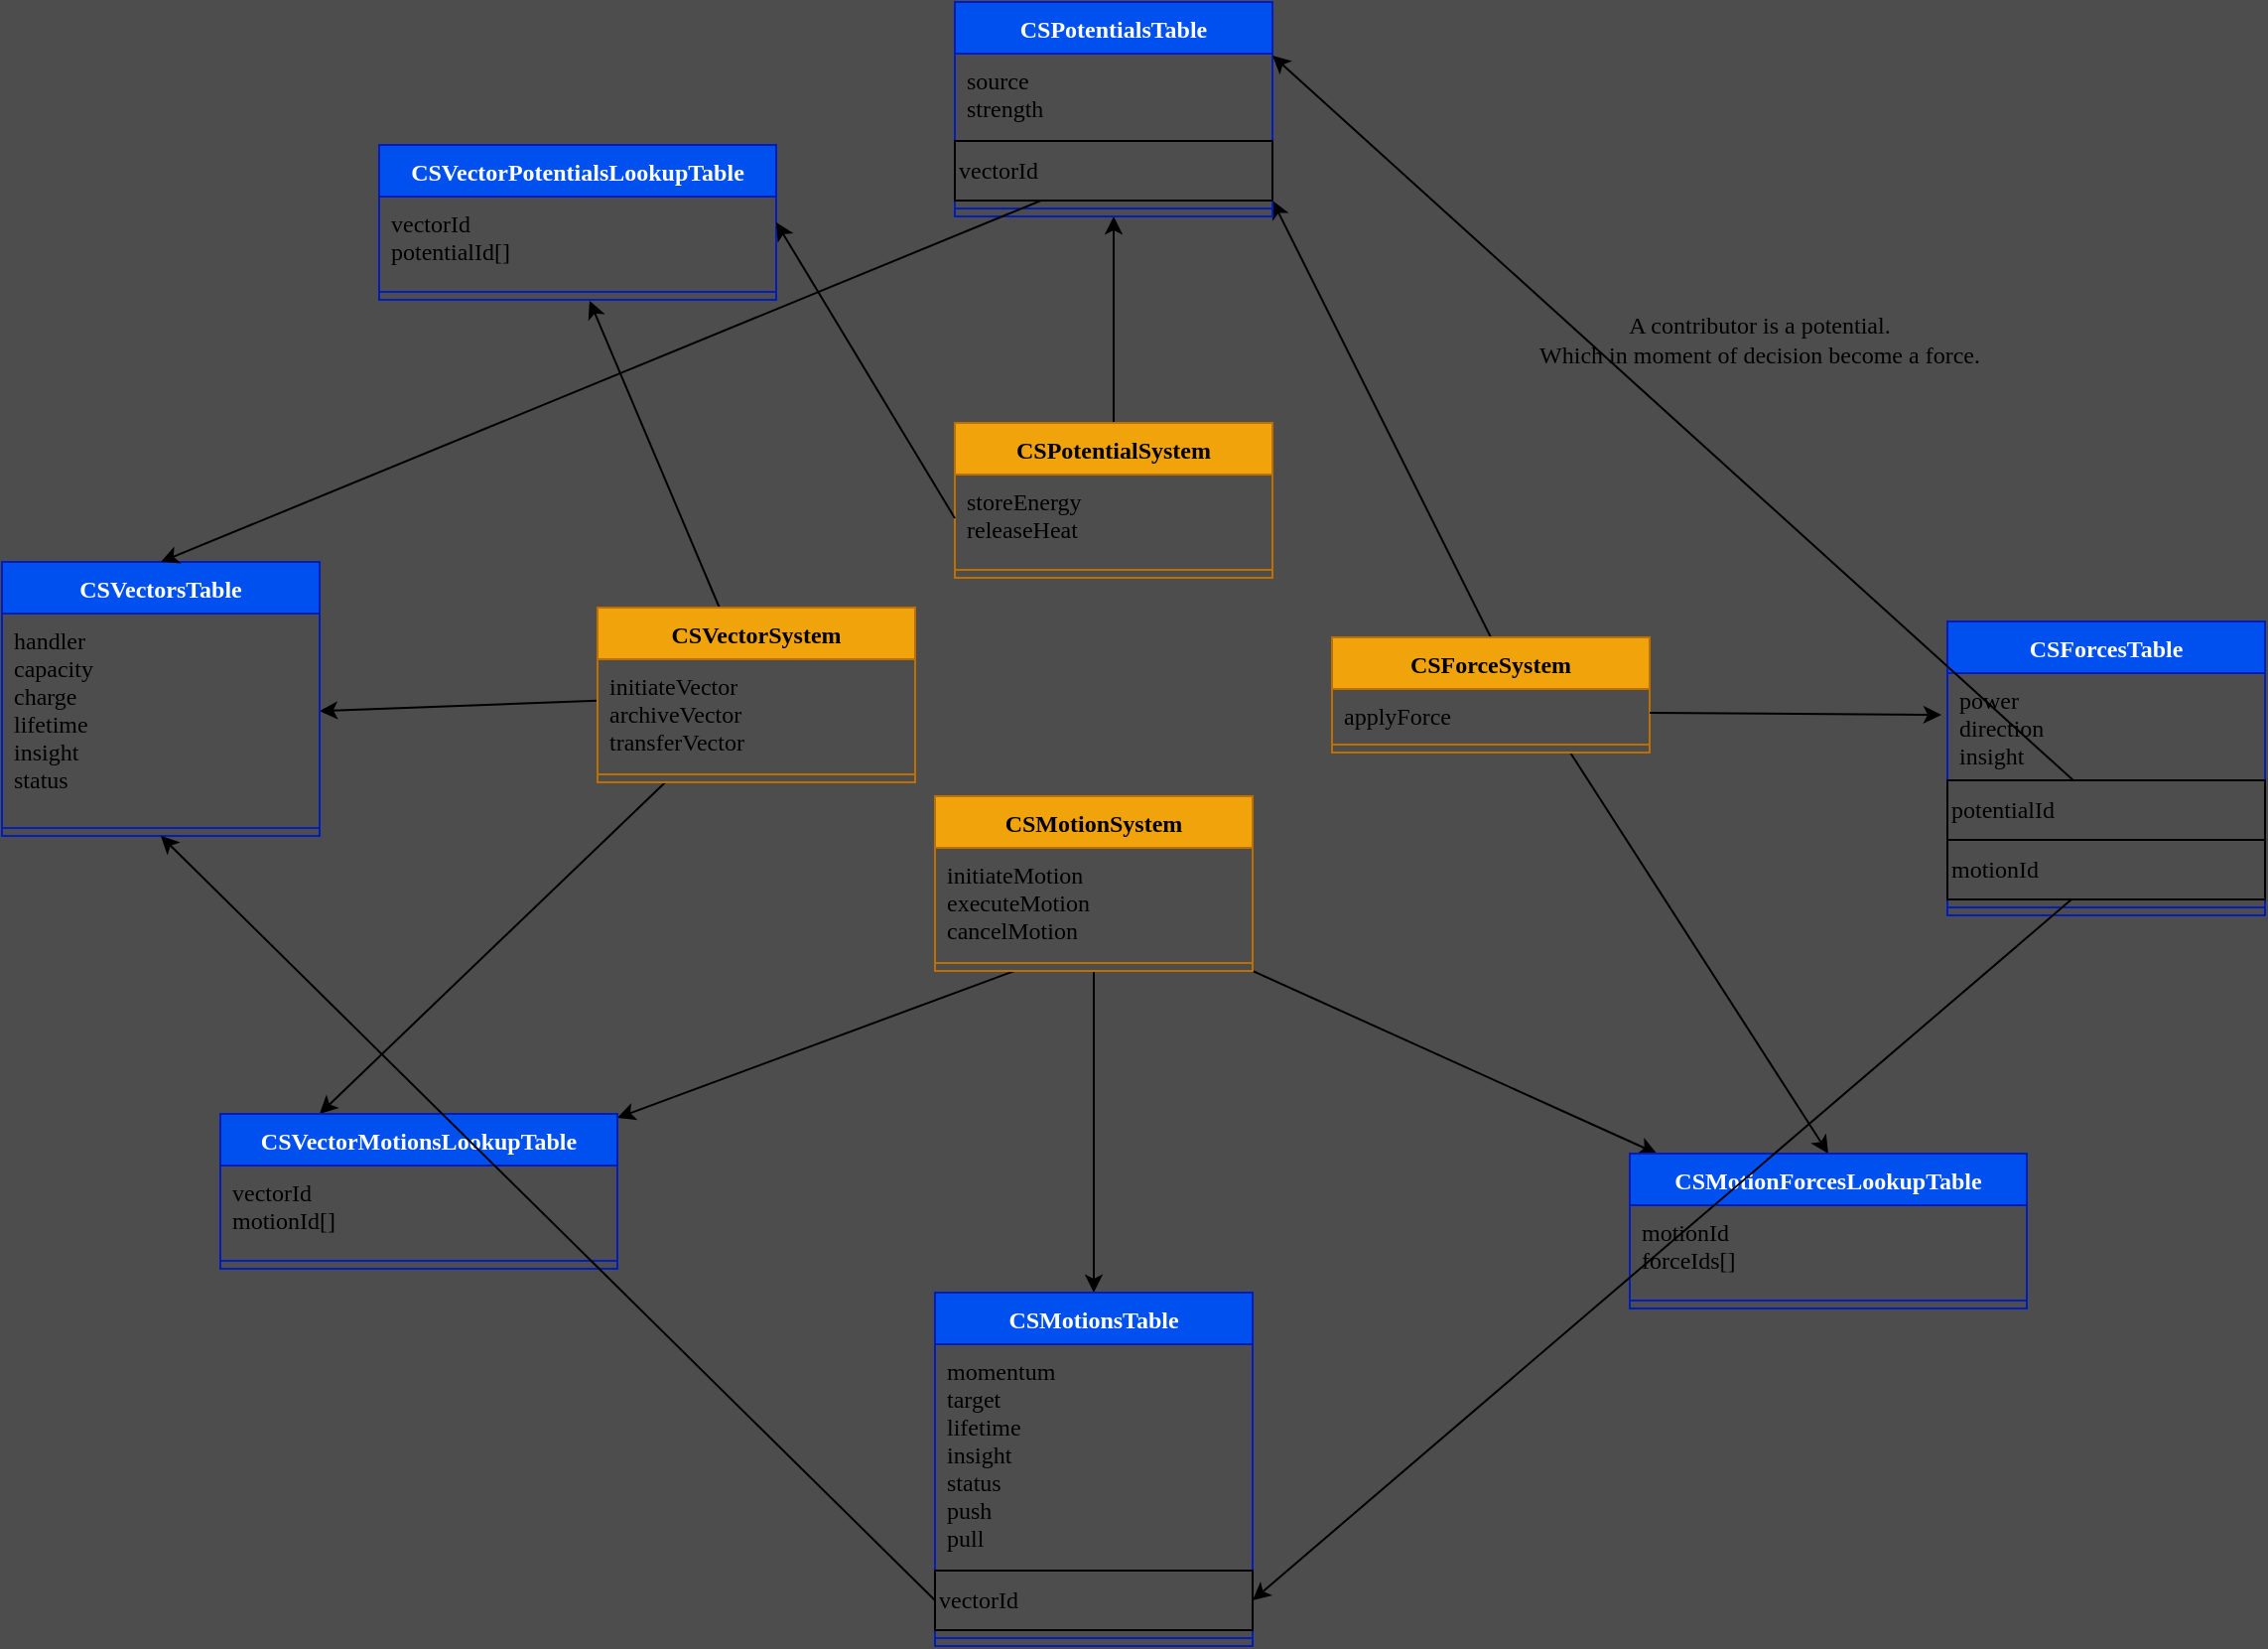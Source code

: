 <mxfile>
    <diagram id="0HtNJjVmLe_OUKEcq4sZ" name="Page-1">
        <mxGraphModel dx="1421" dy="1567" grid="1" gridSize="10" guides="1" tooltips="1" connect="1" arrows="1" fold="1" page="1" pageScale="1" pageWidth="850" pageHeight="1100" background="#4D4D4D" math="0" shadow="0">
            <root>
                <mxCell id="0"/>
                <mxCell id="1" parent="0"/>
                <mxCell id="31" style="edgeStyle=none;html=1;fontFamily=Lucida Console;" parent="1" source="18" target="23" edge="1">
                    <mxGeometry relative="1" as="geometry"/>
                </mxCell>
                <mxCell id="37" style="edgeStyle=none;html=1;entryX=0.25;entryY=0;entryDx=0;entryDy=0;fontFamily=Lucida Console;" parent="1" source="18" target="33" edge="1">
                    <mxGeometry relative="1" as="geometry"/>
                </mxCell>
                <mxCell id="63" style="edgeStyle=none;html=1;entryX=0.53;entryY=1.062;entryDx=0;entryDy=0;entryPerimeter=0;fontFamily=Lucida Console;" parent="1" source="18" target="61" edge="1">
                    <mxGeometry relative="1" as="geometry"/>
                </mxCell>
                <mxCell id="18" value="CSVectorSystem" style="swimlane;fontStyle=1;align=center;verticalAlign=top;childLayout=stackLayout;horizontal=1;startSize=26;horizontalStack=0;resizeParent=1;resizeParentMax=0;resizeLast=0;collapsible=1;marginBottom=0;fillColor=#f0a30a;fontColor=#000000;strokeColor=#BD7000;fontFamily=Lucida Console;" parent="1" vertex="1">
                    <mxGeometry x="200" y="115" width="160" height="88" as="geometry"/>
                </mxCell>
                <mxCell id="19" value="initiateVector&#10;archiveVector&#10;transferVector" style="text;strokeColor=none;fillColor=none;align=left;verticalAlign=top;spacingLeft=4;spacingRight=4;overflow=hidden;rotatable=0;points=[[0,0.5],[1,0.5]];portConstraint=eastwest;fontFamily=Lucida Console;" parent="18" vertex="1">
                    <mxGeometry y="26" width="160" height="54" as="geometry"/>
                </mxCell>
                <mxCell id="20" value="" style="line;strokeWidth=1;fillColor=none;align=left;verticalAlign=middle;spacingTop=-1;spacingLeft=3;spacingRight=3;rotatable=0;labelPosition=right;points=[];portConstraint=eastwest;strokeColor=inherit;fontFamily=Lucida Console;" parent="18" vertex="1">
                    <mxGeometry y="80" width="160" height="8" as="geometry"/>
                </mxCell>
                <mxCell id="22" value="CSVectorsTable" style="swimlane;fontStyle=1;align=center;verticalAlign=top;childLayout=stackLayout;horizontal=1;startSize=26;horizontalStack=0;resizeParent=1;resizeParentMax=0;resizeLast=0;collapsible=1;marginBottom=0;fillColor=#0050ef;fontColor=#ffffff;strokeColor=#001DBC;fontFamily=Lucida Console;" parent="1" vertex="1">
                    <mxGeometry x="-100" y="92" width="160" height="138" as="geometry"/>
                </mxCell>
                <mxCell id="23" value="handler&#10;capacity&#10;charge&#10;lifetime&#10;insight&#10;status" style="text;strokeColor=none;fillColor=none;align=left;verticalAlign=top;spacingLeft=4;spacingRight=4;overflow=hidden;rotatable=0;points=[[0,0.5],[1,0.5]];portConstraint=eastwest;fontFamily=Lucida Console;" parent="22" vertex="1">
                    <mxGeometry y="26" width="160" height="104" as="geometry"/>
                </mxCell>
                <mxCell id="24" value="" style="line;strokeWidth=1;fillColor=none;align=left;verticalAlign=middle;spacingTop=-1;spacingLeft=3;spacingRight=3;rotatable=0;labelPosition=right;points=[];portConstraint=eastwest;strokeColor=inherit;fontFamily=Lucida Console;" parent="22" vertex="1">
                    <mxGeometry y="130" width="160" height="8" as="geometry"/>
                </mxCell>
                <mxCell id="32" style="edgeStyle=none;html=1;exitX=0.5;exitY=1;exitDx=0;exitDy=0;entryX=0.5;entryY=0;entryDx=0;entryDy=0;fontFamily=Lucida Console;" parent="1" source="25" target="28" edge="1">
                    <mxGeometry relative="1" as="geometry"/>
                </mxCell>
                <mxCell id="36" style="edgeStyle=none;html=1;exitX=0.25;exitY=1;exitDx=0;exitDy=0;fontFamily=Lucida Console;" parent="1" source="25" target="33" edge="1">
                    <mxGeometry relative="1" as="geometry"/>
                </mxCell>
                <mxCell id="52" style="edgeStyle=none;html=1;exitX=1;exitY=1;exitDx=0;exitDy=0;fontFamily=Lucida Console;" parent="1" source="25" target="49" edge="1">
                    <mxGeometry relative="1" as="geometry"/>
                </mxCell>
                <mxCell id="25" value="CSMotionSystem" style="swimlane;fontStyle=1;align=center;verticalAlign=top;childLayout=stackLayout;horizontal=1;startSize=26;horizontalStack=0;resizeParent=1;resizeParentMax=0;resizeLast=0;collapsible=1;marginBottom=0;fillColor=#f0a30a;fontColor=#000000;strokeColor=#BD7000;fontFamily=Lucida Console;" parent="1" vertex="1">
                    <mxGeometry x="370" y="210" width="160" height="88" as="geometry"/>
                </mxCell>
                <mxCell id="26" value="initiateMotion&#10;executeMotion&#10;cancelMotion" style="text;strokeColor=none;fillColor=none;align=left;verticalAlign=top;spacingLeft=4;spacingRight=4;overflow=hidden;rotatable=0;points=[[0,0.5],[1,0.5]];portConstraint=eastwest;fontFamily=Lucida Console;" parent="25" vertex="1">
                    <mxGeometry y="26" width="160" height="54" as="geometry"/>
                </mxCell>
                <mxCell id="27" value="" style="line;strokeWidth=1;fillColor=none;align=left;verticalAlign=middle;spacingTop=-1;spacingLeft=3;spacingRight=3;rotatable=0;labelPosition=right;points=[];portConstraint=eastwest;strokeColor=inherit;fontFamily=Lucida Console;" parent="25" vertex="1">
                    <mxGeometry y="80" width="160" height="8" as="geometry"/>
                </mxCell>
                <mxCell id="28" value="CSMotionsTable" style="swimlane;fontStyle=1;align=center;verticalAlign=top;childLayout=stackLayout;horizontal=1;startSize=26;horizontalStack=0;resizeParent=1;resizeParentMax=0;resizeLast=0;collapsible=1;marginBottom=0;fillColor=#0050ef;fontColor=#ffffff;strokeColor=#001DBC;fontFamily=Lucida Console;" parent="1" vertex="1">
                    <mxGeometry x="370" y="460" width="160" height="178" as="geometry"/>
                </mxCell>
                <mxCell id="29" value="momentum&#10;target&#10;lifetime&#10;insight&#10;status&#10;push&#10;pull&#10;" style="text;strokeColor=none;fillColor=none;align=left;verticalAlign=top;spacingLeft=4;spacingRight=4;overflow=hidden;rotatable=0;points=[[0,0.5],[1,0.5]];portConstraint=eastwest;fontFamily=Lucida Console;" parent="28" vertex="1">
                    <mxGeometry y="26" width="160" height="114" as="geometry"/>
                </mxCell>
                <mxCell id="66" value="vectorId" style="whiteSpace=wrap;html=1;fillColor=none;align=left;fontFamily=Lucida Console;" parent="28" vertex="1">
                    <mxGeometry y="140" width="160" height="30" as="geometry"/>
                </mxCell>
                <mxCell id="30" value="" style="line;strokeWidth=1;fillColor=none;align=left;verticalAlign=middle;spacingTop=-1;spacingLeft=3;spacingRight=3;rotatable=0;labelPosition=right;points=[];portConstraint=eastwest;strokeColor=inherit;fontFamily=Lucida Console;" parent="28" vertex="1">
                    <mxGeometry y="170" width="160" height="8" as="geometry"/>
                </mxCell>
                <mxCell id="33" value="CSVectorMotionsLookupTable" style="swimlane;fontStyle=1;align=center;verticalAlign=top;childLayout=stackLayout;horizontal=1;startSize=26;horizontalStack=0;resizeParent=1;resizeParentMax=0;resizeLast=0;collapsible=1;marginBottom=0;fillColor=#0050ef;fontColor=#ffffff;strokeColor=#001DBC;fontFamily=Lucida Console;" parent="1" vertex="1">
                    <mxGeometry x="10" y="370" width="200" height="78" as="geometry"/>
                </mxCell>
                <mxCell id="34" value="vectorId&#10;motionId[]" style="text;strokeColor=none;fillColor=none;align=left;verticalAlign=top;spacingLeft=4;spacingRight=4;overflow=hidden;rotatable=0;points=[[0,0.5],[1,0.5]];portConstraint=eastwest;fontFamily=Lucida Console;" parent="33" vertex="1">
                    <mxGeometry y="26" width="200" height="44" as="geometry"/>
                </mxCell>
                <mxCell id="35" value="" style="line;strokeWidth=1;fillColor=none;align=left;verticalAlign=middle;spacingTop=-1;spacingLeft=3;spacingRight=3;rotatable=0;labelPosition=right;points=[];portConstraint=eastwest;strokeColor=inherit;fontFamily=Lucida Console;" parent="33" vertex="1">
                    <mxGeometry y="70" width="200" height="8" as="geometry"/>
                </mxCell>
                <mxCell id="58" style="edgeStyle=none;html=1;fontFamily=Lucida Console;entryX=0.5;entryY=1;entryDx=0;entryDy=0;" parent="1" source="38" target="55" edge="1">
                    <mxGeometry relative="1" as="geometry"/>
                </mxCell>
                <mxCell id="38" value="CSPotentialSystem" style="swimlane;fontStyle=1;align=center;verticalAlign=top;childLayout=stackLayout;horizontal=1;startSize=26;horizontalStack=0;resizeParent=1;resizeParentMax=0;resizeLast=0;collapsible=1;marginBottom=0;fillColor=#f0a30a;fontColor=#000000;strokeColor=#BD7000;fontFamily=Lucida Console;" parent="1" vertex="1">
                    <mxGeometry x="380" y="22" width="160" height="78" as="geometry"/>
                </mxCell>
                <mxCell id="39" value="storeEnergy&#10;releaseHeat" style="text;strokeColor=none;fillColor=none;align=left;verticalAlign=top;spacingLeft=4;spacingRight=4;overflow=hidden;rotatable=0;points=[[0,0.5],[1,0.5]];portConstraint=eastwest;fontFamily=Lucida Console;" parent="38" vertex="1">
                    <mxGeometry y="26" width="160" height="44" as="geometry"/>
                </mxCell>
                <mxCell id="40" value="" style="line;strokeWidth=1;fillColor=none;align=left;verticalAlign=middle;spacingTop=-1;spacingLeft=3;spacingRight=3;rotatable=0;labelPosition=right;points=[];portConstraint=eastwest;strokeColor=inherit;fontFamily=Lucida Console;" parent="38" vertex="1">
                    <mxGeometry y="70" width="160" height="8" as="geometry"/>
                </mxCell>
                <mxCell id="53" style="edgeStyle=none;html=1;exitX=0.75;exitY=1;exitDx=0;exitDy=0;fontFamily=Lucida Console;entryX=0.5;entryY=0;entryDx=0;entryDy=0;" parent="1" source="41" target="49" edge="1">
                    <mxGeometry relative="1" as="geometry"/>
                </mxCell>
                <mxCell id="64" style="edgeStyle=none;html=1;exitX=0.5;exitY=0;exitDx=0;exitDy=0;entryX=1;entryY=1;entryDx=0;entryDy=0;fontFamily=Lucida Console;" parent="1" source="41" target="70" edge="1">
                    <mxGeometry relative="1" as="geometry"/>
                </mxCell>
                <mxCell id="41" value="CSForceSystem" style="swimlane;fontStyle=1;align=center;verticalAlign=top;childLayout=stackLayout;horizontal=1;startSize=26;horizontalStack=0;resizeParent=1;resizeParentMax=0;resizeLast=0;collapsible=1;marginBottom=0;fillColor=#f0a30a;fontColor=#000000;strokeColor=#BD7000;fontFamily=Lucida Console;" parent="1" vertex="1">
                    <mxGeometry x="570" y="130" width="160" height="58" as="geometry"/>
                </mxCell>
                <mxCell id="42" value="applyForce" style="text;strokeColor=none;fillColor=none;align=left;verticalAlign=top;spacingLeft=4;spacingRight=4;overflow=hidden;rotatable=0;points=[[0,0.5],[1,0.5]];portConstraint=eastwest;fontFamily=Lucida Console;" parent="41" vertex="1">
                    <mxGeometry y="26" width="160" height="24" as="geometry"/>
                </mxCell>
                <mxCell id="43" value="" style="line;strokeWidth=1;fillColor=none;align=left;verticalAlign=middle;spacingTop=-1;spacingLeft=3;spacingRight=3;rotatable=0;labelPosition=right;points=[];portConstraint=eastwest;strokeColor=inherit;fontFamily=Lucida Console;" parent="41" vertex="1">
                    <mxGeometry y="50" width="160" height="8" as="geometry"/>
                </mxCell>
                <mxCell id="46" value="CSForcesTable" style="swimlane;fontStyle=1;align=center;verticalAlign=top;childLayout=stackLayout;horizontal=1;startSize=26;horizontalStack=0;resizeParent=1;resizeParentMax=0;resizeLast=0;collapsible=1;marginBottom=0;fillColor=#0050ef;fontColor=#ffffff;strokeColor=#001DBC;fontFamily=Lucida Console;" parent="1" vertex="1">
                    <mxGeometry x="880" y="122" width="160" height="148" as="geometry"/>
                </mxCell>
                <mxCell id="47" value="power&#10;direction&#10;insight" style="text;strokeColor=none;fillColor=none;align=left;verticalAlign=top;spacingLeft=4;spacingRight=4;overflow=hidden;rotatable=0;points=[[0,0.5],[1,0.5]];portConstraint=eastwest;fontFamily=Lucida Console;" parent="46" vertex="1">
                    <mxGeometry y="26" width="160" height="54" as="geometry"/>
                </mxCell>
                <mxCell id="72" value="potentialId" style="whiteSpace=wrap;html=1;fillColor=none;align=left;fontFamily=Lucida Console;" parent="46" vertex="1">
                    <mxGeometry y="80" width="160" height="30" as="geometry"/>
                </mxCell>
                <mxCell id="68" value="motionId" style="whiteSpace=wrap;html=1;fillColor=none;align=left;fontFamily=Lucida Console;" parent="46" vertex="1">
                    <mxGeometry y="110" width="160" height="30" as="geometry"/>
                </mxCell>
                <mxCell id="48" value="" style="line;strokeWidth=1;fillColor=none;align=left;verticalAlign=middle;spacingTop=-1;spacingLeft=3;spacingRight=3;rotatable=0;labelPosition=right;points=[];portConstraint=eastwest;strokeColor=inherit;fontFamily=Lucida Console;" parent="46" vertex="1">
                    <mxGeometry y="140" width="160" height="8" as="geometry"/>
                </mxCell>
                <mxCell id="49" value="CSMotionForcesLookupTable" style="swimlane;fontStyle=1;align=center;verticalAlign=top;childLayout=stackLayout;horizontal=1;startSize=26;horizontalStack=0;resizeParent=1;resizeParentMax=0;resizeLast=0;collapsible=1;marginBottom=0;fillColor=#0050ef;fontColor=#ffffff;strokeColor=#001DBC;fontFamily=Lucida Console;" parent="1" vertex="1">
                    <mxGeometry x="720" y="390" width="200" height="78" as="geometry"/>
                </mxCell>
                <mxCell id="50" value="motionId&#10;forceIds[]" style="text;strokeColor=none;fillColor=none;align=left;verticalAlign=top;spacingLeft=4;spacingRight=4;overflow=hidden;rotatable=0;points=[[0,0.5],[1,0.5]];portConstraint=eastwest;fontFamily=Lucida Console;" parent="49" vertex="1">
                    <mxGeometry y="26" width="200" height="44" as="geometry"/>
                </mxCell>
                <mxCell id="51" value="" style="line;strokeWidth=1;fillColor=none;align=left;verticalAlign=middle;spacingTop=-1;spacingLeft=3;spacingRight=3;rotatable=0;labelPosition=right;points=[];portConstraint=eastwest;strokeColor=inherit;fontFamily=Lucida Console;" parent="49" vertex="1">
                    <mxGeometry y="70" width="200" height="8" as="geometry"/>
                </mxCell>
                <mxCell id="54" style="edgeStyle=none;html=1;exitX=1;exitY=0.5;exitDx=0;exitDy=0;entryX=-0.019;entryY=0.389;entryDx=0;entryDy=0;fontFamily=Lucida Console;entryPerimeter=0;" parent="1" source="42" target="47" edge="1">
                    <mxGeometry relative="1" as="geometry"/>
                </mxCell>
                <mxCell id="55" value="CSPotentialsTable" style="swimlane;fontStyle=1;align=center;verticalAlign=top;childLayout=stackLayout;horizontal=1;startSize=26;horizontalStack=0;resizeParent=1;resizeParentMax=0;resizeLast=0;collapsible=1;marginBottom=0;fillColor=#0050ef;fontColor=#ffffff;strokeColor=#001DBC;fontFamily=Lucida Console;" parent="1" vertex="1">
                    <mxGeometry x="380" y="-190" width="160" height="108" as="geometry"/>
                </mxCell>
                <mxCell id="56" value="source&#10;strength&#10;" style="text;strokeColor=none;fillColor=none;align=left;verticalAlign=top;spacingLeft=4;spacingRight=4;overflow=hidden;rotatable=0;points=[[0,0.5],[1,0.5]];portConstraint=eastwest;fontFamily=Lucida Console;" parent="55" vertex="1">
                    <mxGeometry y="26" width="160" height="44" as="geometry"/>
                </mxCell>
                <mxCell id="70" value="vectorId" style="whiteSpace=wrap;html=1;fillColor=none;align=left;fontFamily=Lucida Console;" parent="55" vertex="1">
                    <mxGeometry y="70" width="160" height="30" as="geometry"/>
                </mxCell>
                <mxCell id="57" value="" style="line;strokeWidth=1;fillColor=none;align=left;verticalAlign=middle;spacingTop=-1;spacingLeft=3;spacingRight=3;rotatable=0;labelPosition=right;points=[];portConstraint=eastwest;strokeColor=inherit;fontFamily=Lucida Console;" parent="55" vertex="1">
                    <mxGeometry y="100" width="160" height="8" as="geometry"/>
                </mxCell>
                <mxCell id="59" value="CSVectorPotentialsLookupTable" style="swimlane;fontStyle=1;align=center;verticalAlign=top;childLayout=stackLayout;horizontal=1;startSize=26;horizontalStack=0;resizeParent=1;resizeParentMax=0;resizeLast=0;collapsible=1;marginBottom=0;fillColor=#0050ef;fontColor=#ffffff;strokeColor=#001DBC;fontFamily=Lucida Console;" parent="1" vertex="1">
                    <mxGeometry x="90" y="-118" width="200" height="78" as="geometry"/>
                </mxCell>
                <mxCell id="60" value="vectorId&#10;potentialId[]" style="text;strokeColor=none;fillColor=none;align=left;verticalAlign=top;spacingLeft=4;spacingRight=4;overflow=hidden;rotatable=0;points=[[0,0.5],[1,0.5]];portConstraint=eastwest;fontFamily=Lucida Console;" parent="59" vertex="1">
                    <mxGeometry y="26" width="200" height="44" as="geometry"/>
                </mxCell>
                <mxCell id="61" value="" style="line;strokeWidth=1;fillColor=none;align=left;verticalAlign=middle;spacingTop=-1;spacingLeft=3;spacingRight=3;rotatable=0;labelPosition=right;points=[];portConstraint=eastwest;strokeColor=inherit;fontFamily=Lucida Console;" parent="59" vertex="1">
                    <mxGeometry y="70" width="200" height="8" as="geometry"/>
                </mxCell>
                <mxCell id="62" style="edgeStyle=none;html=1;exitX=0;exitY=0.5;exitDx=0;exitDy=0;entryX=1;entryY=0.5;entryDx=0;entryDy=0;fontFamily=Lucida Console;" parent="1" source="39" target="59" edge="1">
                    <mxGeometry relative="1" as="geometry"/>
                </mxCell>
                <mxCell id="65" value="A contributor is a potential.&lt;br&gt;Which in moment of decision become a force." style="text;html=1;align=center;verticalAlign=middle;resizable=0;points=[];autosize=1;strokeColor=none;fillColor=none;fontFamily=Lucida Console;labelBackgroundColor=none;" parent="1" vertex="1">
                    <mxGeometry x="620" y="-40" width="330" height="40" as="geometry"/>
                </mxCell>
                <mxCell id="67" style="edgeStyle=none;html=1;entryX=0.5;entryY=1;entryDx=0;entryDy=0;fontFamily=Lucida Console;exitX=0;exitY=0.5;exitDx=0;exitDy=0;" parent="1" source="66" target="22" edge="1">
                    <mxGeometry relative="1" as="geometry"/>
                </mxCell>
                <mxCell id="69" style="edgeStyle=none;html=1;entryX=1;entryY=0.5;entryDx=0;entryDy=0;fontFamily=Lucida Console;" parent="1" source="68" target="66" edge="1">
                    <mxGeometry relative="1" as="geometry"/>
                </mxCell>
                <mxCell id="71" style="edgeStyle=none;html=1;entryX=0.5;entryY=0;entryDx=0;entryDy=0;fontFamily=Lucida Console;" parent="1" source="70" target="22" edge="1">
                    <mxGeometry relative="1" as="geometry"/>
                </mxCell>
                <mxCell id="74" style="edgeStyle=none;html=1;entryX=1;entryY=0.25;entryDx=0;entryDy=0;fontFamily=Lucida Console;" parent="1" source="72" target="55" edge="1">
                    <mxGeometry relative="1" as="geometry"/>
                </mxCell>
            </root>
        </mxGraphModel>
    </diagram>
</mxfile>